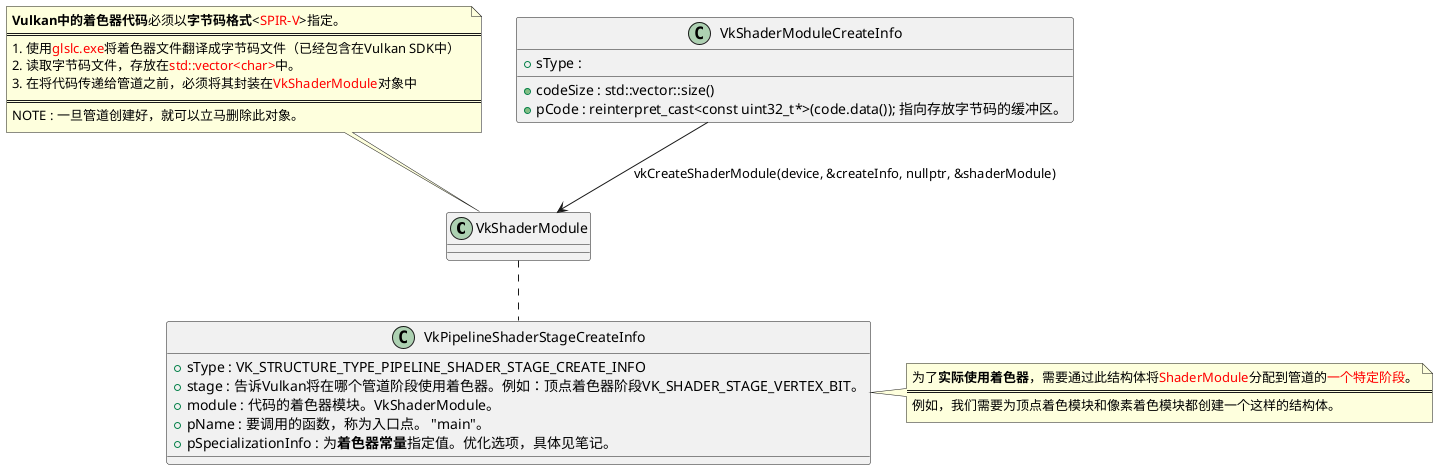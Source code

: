 @startuml

class VkShaderModule{
}
note top of VkShaderModule
    **Vulkan中的着色器代码**必须以**字节码格式**<<color:#Red>SPIR-V</color>>指定。
    ================
    1. 使用<color:#Red>glslc.exe</color>将着色器文件翻译成字节码文件（已经包含在Vulkan SDK中）
    2. 读取字节码文件，存放在<color:#Red>std::vector<char></color>中。
    3. 在将代码传递给管道之前，必须将其封装在<color:#Red>VkShaderModule</color>对象中
    =============
    NOTE : 一旦管道创建好，就可以立马删除此对象。
end note

class VkShaderModuleCreateInfo{
    +sType : 
    +codeSize : std::vector::size()
    +pCode : reinterpret_cast<const uint32_t*>(code.data()); 指向存放字节码的缓冲区。
}

class VkPipelineShaderStageCreateInfo{
    +sType : VK_STRUCTURE_TYPE_PIPELINE_SHADER_STAGE_CREATE_INFO
    +stage : 告诉Vulkan将在哪个管道阶段使用着色器。例如：顶点着色器阶段VK_SHADER_STAGE_VERTEX_BIT。
    +module : 代码的着色器模块。VkShaderModule。
    +pName : 要调用的函数，称为入口点。 "main"。
    +pSpecializationInfo : 为**着色器常量**指定值。优化选项，具体见笔记。
}
note right of VkPipelineShaderStageCreateInfo
    为了**实际使用着色器**，需要通过此结构体将<color:#Red>ShaderModule</color>分配到管道的<color:#Red>一个特定阶段</color>。
    =============
    例如，我们需要为顶点着色模块和像素着色模块都创建一个这样的结构体。
end note

VkShaderModuleCreateInfo --> VkShaderModule : vkCreateShaderModule(device, &createInfo, nullptr, &shaderModule)
VkShaderModule .. VkPipelineShaderStageCreateInfo
@enduml